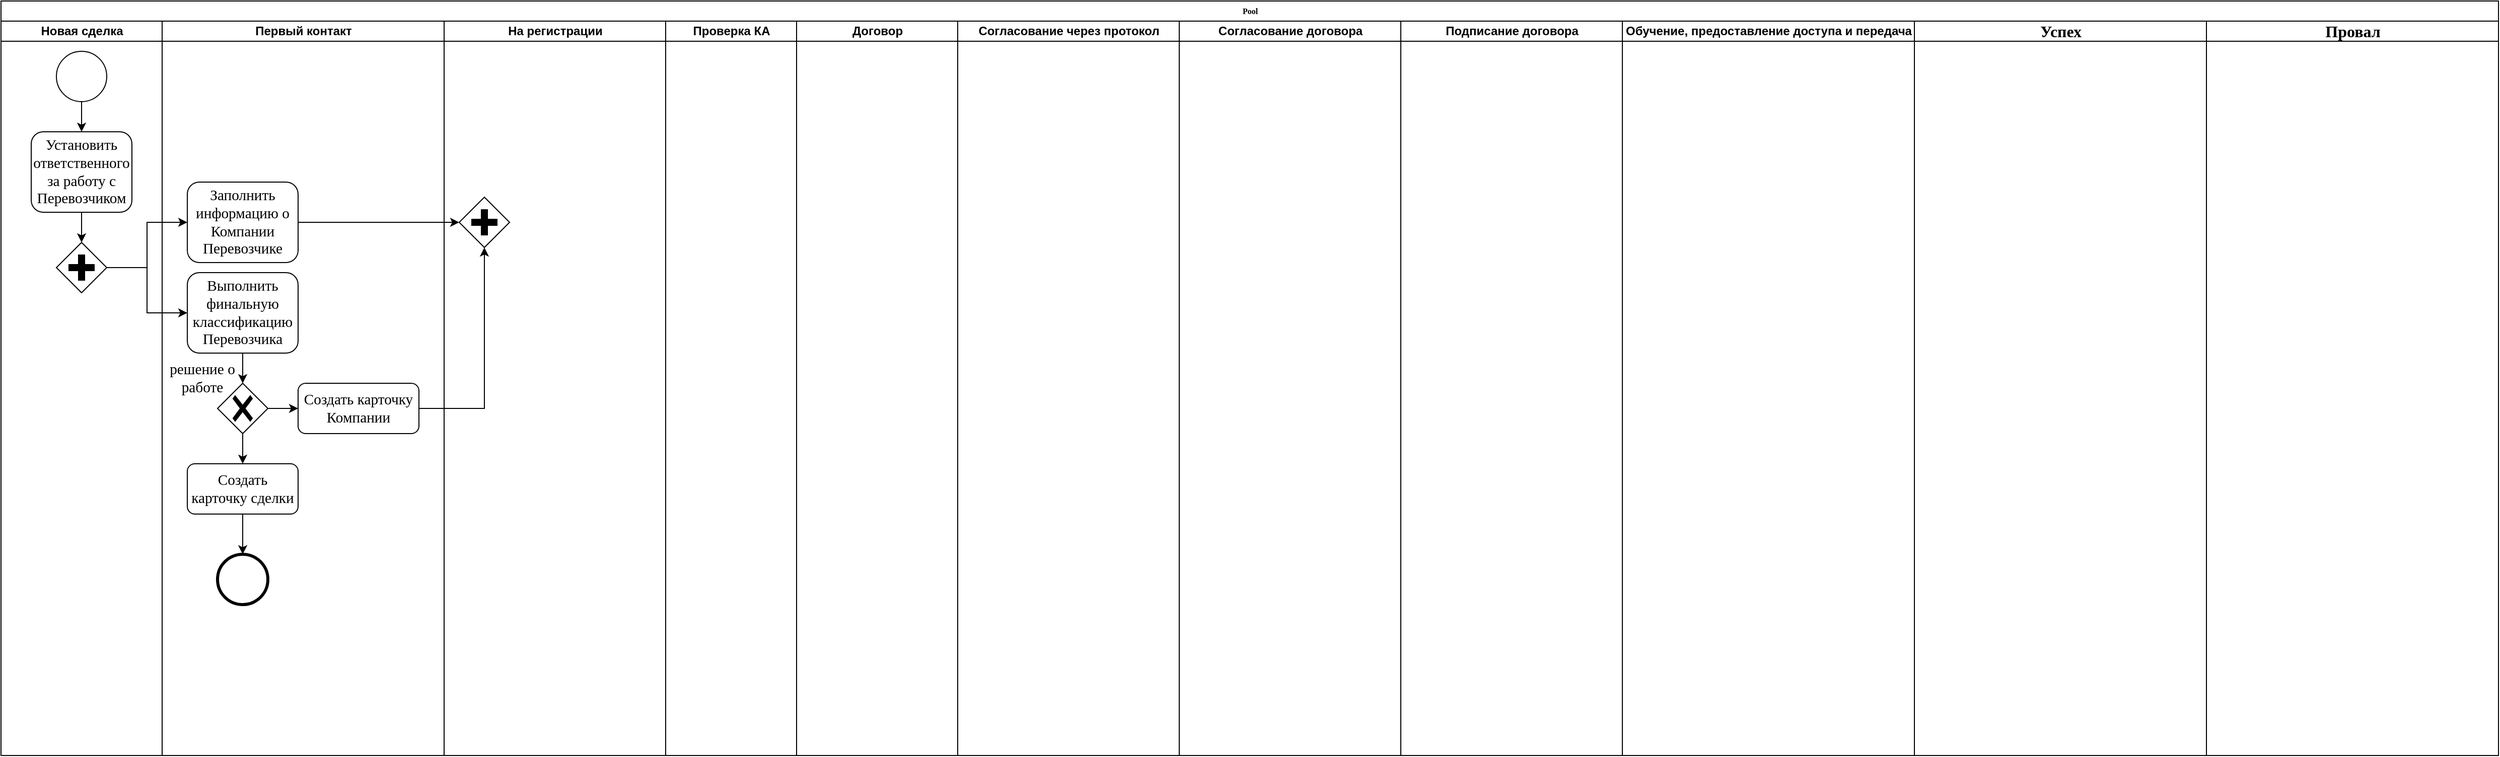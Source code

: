 <mxfile version="26.0.9">
  <diagram name="Page-1" id="74e2e168-ea6b-b213-b513-2b3c1d86103e">
    <mxGraphModel dx="794" dy="721" grid="1" gridSize="10" guides="1" tooltips="1" connect="1" arrows="1" fold="1" page="1" pageScale="1" pageWidth="1100" pageHeight="850" background="none" math="0" shadow="0">
      <root>
        <mxCell id="0" />
        <mxCell id="1" parent="0" />
        <mxCell id="77e6c97f196da883-1" value="Pool" style="swimlane;html=1;childLayout=stackLayout;startSize=20;rounded=0;shadow=0;labelBackgroundColor=none;strokeWidth=1;fontFamily=Verdana;fontSize=8;align=center;" parent="1" vertex="1">
          <mxGeometry x="70" y="40" width="2480" height="750" as="geometry" />
        </mxCell>
        <mxCell id="77e6c97f196da883-2" value="Новая сделка" style="swimlane;html=1;startSize=20;" parent="77e6c97f196da883-1" vertex="1">
          <mxGeometry y="20" width="160" height="730" as="geometry" />
        </mxCell>
        <mxCell id="77e6c97f196da883-9" value="&lt;span id=&quot;docs-internal-guid-e89998de-7fff-fcaf-f962-2c1cc0d7f8e0&quot;&gt;&lt;span style=&quot;font-size: 11pt; font-family: &amp;quot;Times New Roman&amp;quot;, serif; background-color: transparent; font-variant-numeric: normal; font-variant-east-asian: normal; font-variant-alternates: normal; font-variant-position: normal; font-variant-emoji: normal; vertical-align: baseline; white-space-collapse: preserve;&quot;&gt;Установить ответственного за работу с Перевозчиком&lt;/span&gt;&lt;/span&gt;" style="rounded=1;whiteSpace=wrap;html=1;shadow=0;labelBackgroundColor=none;strokeWidth=1;fontFamily=Verdana;fontSize=8;align=center;" parent="77e6c97f196da883-2" vertex="1">
          <mxGeometry x="30" y="110" width="100" height="80" as="geometry" />
        </mxCell>
        <mxCell id="NdipO9oE5KblEU7zIo_N-13" style="edgeStyle=orthogonalEdgeStyle;rounded=0;orthogonalLoop=1;jettySize=auto;html=1;entryX=0.5;entryY=0;entryDx=0;entryDy=0;" edge="1" parent="77e6c97f196da883-2" source="NdipO9oE5KblEU7zIo_N-12" target="77e6c97f196da883-9">
          <mxGeometry relative="1" as="geometry" />
        </mxCell>
        <mxCell id="NdipO9oE5KblEU7zIo_N-12" value="" style="points=[[0.145,0.145,0],[0.5,0,0],[0.855,0.145,0],[1,0.5,0],[0.855,0.855,0],[0.5,1,0],[0.145,0.855,0],[0,0.5,0]];shape=mxgraph.bpmn.event;html=1;verticalLabelPosition=bottom;labelBackgroundColor=#ffffff;verticalAlign=top;align=center;perimeter=ellipsePerimeter;outlineConnect=0;aspect=fixed;outline=standard;symbol=general;" vertex="1" parent="77e6c97f196da883-2">
          <mxGeometry x="55" y="30" width="50" height="50" as="geometry" />
        </mxCell>
        <mxCell id="NdipO9oE5KblEU7zIo_N-15" value="" style="points=[[0.25,0.25,0],[0.5,0,0],[0.75,0.25,0],[1,0.5,0],[0.75,0.75,0],[0.5,1,0],[0.25,0.75,0],[0,0.5,0]];shape=mxgraph.bpmn.gateway2;html=1;verticalLabelPosition=bottom;labelBackgroundColor=#ffffff;verticalAlign=top;align=center;perimeter=rhombusPerimeter;outlineConnect=0;outline=none;symbol=none;gwType=parallel;" vertex="1" parent="77e6c97f196da883-2">
          <mxGeometry x="55" y="220" width="50" height="50" as="geometry" />
        </mxCell>
        <mxCell id="NdipO9oE5KblEU7zIo_N-16" style="edgeStyle=orthogonalEdgeStyle;rounded=0;orthogonalLoop=1;jettySize=auto;html=1;entryX=0.5;entryY=0;entryDx=0;entryDy=0;entryPerimeter=0;" edge="1" parent="77e6c97f196da883-2" source="77e6c97f196da883-9" target="NdipO9oE5KblEU7zIo_N-15">
          <mxGeometry relative="1" as="geometry" />
        </mxCell>
        <mxCell id="77e6c97f196da883-3" value="Первый контакт" style="swimlane;html=1;startSize=20;" parent="77e6c97f196da883-1" vertex="1">
          <mxGeometry x="160" y="20" width="280" height="730" as="geometry" />
        </mxCell>
        <mxCell id="77e6c97f196da883-12" value="&lt;span id=&quot;docs-internal-guid-d5b0d1a6-7fff-bb77-70f7-6a18b83a8dd0&quot;&gt;&lt;span style=&quot;font-size: 11pt; font-family: &amp;quot;Times New Roman&amp;quot;, serif; background-color: transparent; font-variant-numeric: normal; font-variant-east-asian: normal; font-variant-alternates: normal; font-variant-position: normal; font-variant-emoji: normal; vertical-align: baseline; white-space-collapse: preserve;&quot;&gt;Заполнить информацию о Компании Перевозчике&lt;/span&gt;&lt;/span&gt;" style="rounded=1;whiteSpace=wrap;html=1;shadow=0;labelBackgroundColor=none;strokeWidth=1;fontFamily=Verdana;fontSize=8;align=center;" parent="77e6c97f196da883-3" vertex="1">
          <mxGeometry x="25" y="160" width="110" height="80" as="geometry" />
        </mxCell>
        <mxCell id="NdipO9oE5KblEU7zIo_N-21" value="" style="edgeStyle=orthogonalEdgeStyle;rounded=0;orthogonalLoop=1;jettySize=auto;html=1;entryX=0.5;entryY=0;entryDx=0;entryDy=0;entryPerimeter=0;" edge="1" parent="77e6c97f196da883-3" source="NdipO9oE5KblEU7zIo_N-17" target="NdipO9oE5KblEU7zIo_N-19">
          <mxGeometry relative="1" as="geometry" />
        </mxCell>
        <mxCell id="NdipO9oE5KblEU7zIo_N-17" value="&lt;span id=&quot;docs-internal-guid-d5b0d1a6-7fff-bb77-70f7-6a18b83a8dd0&quot;&gt;&lt;span style=&quot;font-size: 11pt; font-family: &amp;quot;Times New Roman&amp;quot;, serif; background-color: transparent; font-variant-numeric: normal; font-variant-east-asian: normal; font-variant-alternates: normal; font-variant-position: normal; font-variant-emoji: normal; vertical-align: baseline; white-space-collapse: preserve;&quot;&gt;Выполнить &lt;/span&gt;&lt;/span&gt;&lt;span id=&quot;docs-internal-guid-dcf88091-7fff-f348-bc5f-2ad3a1a93c64&quot;&gt;&lt;span style=&quot;font-size: 11pt; font-family: &amp;quot;Times New Roman&amp;quot;, serif; background-color: transparent; font-variant-numeric: normal; font-variant-east-asian: normal; font-variant-alternates: normal; font-variant-position: normal; font-variant-emoji: normal; vertical-align: baseline; white-space-collapse: preserve;&quot;&gt;финальную классификацию Перевозчика&lt;/span&gt;&lt;/span&gt;" style="rounded=1;whiteSpace=wrap;html=1;shadow=0;labelBackgroundColor=none;strokeWidth=1;fontFamily=Verdana;fontSize=8;align=center;" vertex="1" parent="77e6c97f196da883-3">
          <mxGeometry x="25" y="250" width="110" height="80" as="geometry" />
        </mxCell>
        <mxCell id="NdipO9oE5KblEU7zIo_N-19" value="" style="points=[[0.25,0.25,0],[0.5,0,0],[0.75,0.25,0],[1,0.5,0],[0.75,0.75,0],[0.5,1,0],[0.25,0.75,0],[0,0.5,0]];shape=mxgraph.bpmn.gateway2;html=1;verticalLabelPosition=bottom;labelBackgroundColor=#ffffff;verticalAlign=top;align=center;perimeter=rhombusPerimeter;outlineConnect=0;outline=none;symbol=none;gwType=exclusive;" vertex="1" parent="77e6c97f196da883-3">
          <mxGeometry x="55" y="360" width="50" height="50" as="geometry" />
        </mxCell>
        <mxCell id="NdipO9oE5KblEU7zIo_N-20" value="&lt;span id=&quot;docs-internal-guid-b72c4123-7fff-1bd9-1e77-3b93412c3f0c&quot;&gt;&lt;span style=&quot;font-size: 11pt; font-family: &amp;quot;Times New Roman&amp;quot;, serif; background-color: transparent; font-variant-numeric: normal; font-variant-east-asian: normal; font-variant-alternates: normal; font-variant-position: normal; font-variant-emoji: normal; vertical-align: baseline; white-space-collapse: preserve;&quot;&gt;решение о работе&lt;/span&gt;&lt;/span&gt;" style="text;html=1;strokeColor=none;fillColor=none;align=center;verticalAlign=middle;whiteSpace=wrap;rounded=0;" vertex="1" parent="77e6c97f196da883-3">
          <mxGeometry y="340" width="80" height="30" as="geometry" />
        </mxCell>
        <mxCell id="NdipO9oE5KblEU7zIo_N-24" value="&lt;span id=&quot;docs-internal-guid-855d7f60-7fff-0d19-a2cd-6114d17d4f31&quot;&gt;&lt;span style=&quot;font-size: 11pt; font-family: &amp;quot;Times New Roman&amp;quot;, serif; background-color: transparent; font-variant-numeric: normal; font-variant-east-asian: normal; font-variant-alternates: normal; font-variant-position: normal; font-variant-emoji: normal; vertical-align: baseline; white-space-collapse: preserve;&quot;&gt;Создать карточку сделки&lt;/span&gt;&lt;/span&gt;" style="rounded=1;whiteSpace=wrap;html=1;" vertex="1" parent="77e6c97f196da883-3">
          <mxGeometry x="25" y="440" width="110" height="50" as="geometry" />
        </mxCell>
        <mxCell id="NdipO9oE5KblEU7zIo_N-25" style="edgeStyle=orthogonalEdgeStyle;rounded=0;orthogonalLoop=1;jettySize=auto;html=1;entryX=0.5;entryY=0;entryDx=0;entryDy=0;" edge="1" parent="77e6c97f196da883-3" source="NdipO9oE5KblEU7zIo_N-19" target="NdipO9oE5KblEU7zIo_N-24">
          <mxGeometry relative="1" as="geometry" />
        </mxCell>
        <mxCell id="NdipO9oE5KblEU7zIo_N-37" value="" style="points=[[0.145,0.145,0],[0.5,0,0],[0.855,0.145,0],[1,0.5,0],[0.855,0.855,0],[0.5,1,0],[0.145,0.855,0],[0,0.5,0]];shape=mxgraph.bpmn.event;html=1;verticalLabelPosition=bottom;labelBackgroundColor=#ffffff;verticalAlign=top;align=center;perimeter=ellipsePerimeter;outlineConnect=0;aspect=fixed;outline=end;symbol=terminate2;" vertex="1" parent="77e6c97f196da883-3">
          <mxGeometry x="55" y="530" width="50" height="50" as="geometry" />
        </mxCell>
        <mxCell id="NdipO9oE5KblEU7zIo_N-38" style="edgeStyle=orthogonalEdgeStyle;rounded=0;orthogonalLoop=1;jettySize=auto;html=1;entryX=0.5;entryY=0;entryDx=0;entryDy=0;entryPerimeter=0;" edge="1" parent="77e6c97f196da883-3" source="NdipO9oE5KblEU7zIo_N-24" target="NdipO9oE5KblEU7zIo_N-37">
          <mxGeometry relative="1" as="geometry" />
        </mxCell>
        <mxCell id="NdipO9oE5KblEU7zIo_N-26" value="&lt;span id=&quot;docs-internal-guid-54ea3fc1-7fff-c6d2-06a8-ad6b1e6bc6e6&quot;&gt;&lt;span style=&quot;font-size: 11pt; font-family: &amp;quot;Times New Roman&amp;quot;, serif; background-color: transparent; font-variant-numeric: normal; font-variant-east-asian: normal; font-variant-alternates: normal; font-variant-position: normal; font-variant-emoji: normal; vertical-align: baseline; white-space-collapse: preserve;&quot;&gt;Создать карточку Компании&lt;/span&gt;&lt;/span&gt;" style="rounded=1;whiteSpace=wrap;html=1;" vertex="1" parent="77e6c97f196da883-3">
          <mxGeometry x="135" y="360" width="120" height="50" as="geometry" />
        </mxCell>
        <mxCell id="NdipO9oE5KblEU7zIo_N-33" style="edgeStyle=orthogonalEdgeStyle;rounded=0;orthogonalLoop=1;jettySize=auto;html=1;entryX=0;entryY=0.5;entryDx=0;entryDy=0;" edge="1" parent="77e6c97f196da883-3" source="NdipO9oE5KblEU7zIo_N-19" target="NdipO9oE5KblEU7zIo_N-26">
          <mxGeometry relative="1" as="geometry" />
        </mxCell>
        <mxCell id="77e6c97f196da883-4" value="На регистрации" style="swimlane;html=1;startSize=20;" parent="77e6c97f196da883-1" vertex="1">
          <mxGeometry x="440" y="20" width="220" height="730" as="geometry" />
        </mxCell>
        <mxCell id="NdipO9oE5KblEU7zIo_N-34" value="" style="points=[[0.25,0.25,0],[0.5,0,0],[0.75,0.25,0],[1,0.5,0],[0.75,0.75,0],[0.5,1,0],[0.25,0.75,0],[0,0.5,0]];shape=mxgraph.bpmn.gateway2;html=1;verticalLabelPosition=bottom;labelBackgroundColor=#ffffff;verticalAlign=top;align=center;perimeter=rhombusPerimeter;outlineConnect=0;outline=none;symbol=none;gwType=parallel;" vertex="1" parent="77e6c97f196da883-4">
          <mxGeometry x="15" y="175" width="50" height="50" as="geometry" />
        </mxCell>
        <mxCell id="77e6c97f196da883-5" value="Проверка КА" style="swimlane;html=1;startSize=20;" parent="77e6c97f196da883-1" vertex="1">
          <mxGeometry x="660" y="20" width="130" height="730" as="geometry" />
        </mxCell>
        <mxCell id="77e6c97f196da883-6" value="Договор" style="swimlane;html=1;startSize=20;" parent="77e6c97f196da883-1" vertex="1">
          <mxGeometry x="790" y="20" width="160" height="730" as="geometry" />
        </mxCell>
        <mxCell id="77e6c97f196da883-7" value="Согласование через протокол" style="swimlane;html=1;startSize=20;" parent="77e6c97f196da883-1" vertex="1">
          <mxGeometry x="950" y="20" width="220" height="730" as="geometry" />
        </mxCell>
        <mxCell id="NdipO9oE5KblEU7zIo_N-1" value="Согласование договора" style="swimlane;html=1;startSize=20;" vertex="1" parent="77e6c97f196da883-1">
          <mxGeometry x="1170" y="20" width="220" height="730" as="geometry" />
        </mxCell>
        <mxCell id="NdipO9oE5KblEU7zIo_N-3" value="Подписание договора" style="swimlane;html=1;startSize=20;" vertex="1" parent="77e6c97f196da883-1">
          <mxGeometry x="1390" y="20" width="220" height="730" as="geometry" />
        </mxCell>
        <mxCell id="NdipO9oE5KblEU7zIo_N-5" value="Обучение, предоставление доступа и передача" style="swimlane;html=1;startSize=20;" vertex="1" parent="77e6c97f196da883-1">
          <mxGeometry x="1610" y="20" width="290" height="730" as="geometry" />
        </mxCell>
        <mxCell id="NdipO9oE5KblEU7zIo_N-7" value="&lt;span id=&quot;docs-internal-guid-29bf8bf1-7fff-d4c1-9082-73fde2c16e3f&quot; style=&quot;font-weight:normal;&quot;&gt;&lt;span style=&quot;font-size: 12pt; font-family: &amp;quot;Times New Roman&amp;quot;, serif; background-color: transparent; font-weight: 700; font-variant-numeric: normal; font-variant-east-asian: normal; font-variant-alternates: normal; font-variant-position: normal; font-variant-emoji: normal; vertical-align: baseline; white-space: pre-wrap;&quot;&gt;Успех&lt;/span&gt;&lt;/span&gt;" style="swimlane;html=1;startSize=20;" vertex="1" parent="77e6c97f196da883-1">
          <mxGeometry x="1900" y="20" width="290" height="730" as="geometry" />
        </mxCell>
        <mxCell id="NdipO9oE5KblEU7zIo_N-9" value="&lt;span id=&quot;docs-internal-guid-29bf8bf1-7fff-d4c1-9082-73fde2c16e3f&quot; style=&quot;font-weight:normal;&quot;&gt;&lt;span style=&quot;font-size: 12pt; font-family: &amp;quot;Times New Roman&amp;quot;, serif; background-color: transparent; font-weight: 700; font-variant-numeric: normal; font-variant-east-asian: normal; font-variant-alternates: normal; font-variant-position: normal; font-variant-emoji: normal; vertical-align: baseline; white-space: pre-wrap;&quot;&gt;Провал&lt;/span&gt;&lt;/span&gt;" style="swimlane;html=1;startSize=20;" vertex="1" parent="77e6c97f196da883-1">
          <mxGeometry x="2190" y="20" width="290" height="730" as="geometry" />
        </mxCell>
        <mxCell id="NdipO9oE5KblEU7zIo_N-14" style="edgeStyle=orthogonalEdgeStyle;rounded=0;orthogonalLoop=1;jettySize=auto;html=1;entryX=0;entryY=0.5;entryDx=0;entryDy=0;" edge="1" parent="77e6c97f196da883-1" source="NdipO9oE5KblEU7zIo_N-15" target="77e6c97f196da883-12">
          <mxGeometry relative="1" as="geometry" />
        </mxCell>
        <mxCell id="NdipO9oE5KblEU7zIo_N-18" style="edgeStyle=orthogonalEdgeStyle;rounded=0;orthogonalLoop=1;jettySize=auto;html=1;entryX=0;entryY=0.5;entryDx=0;entryDy=0;" edge="1" parent="77e6c97f196da883-1" source="NdipO9oE5KblEU7zIo_N-15" target="NdipO9oE5KblEU7zIo_N-17">
          <mxGeometry relative="1" as="geometry" />
        </mxCell>
        <mxCell id="NdipO9oE5KblEU7zIo_N-35" style="edgeStyle=orthogonalEdgeStyle;rounded=0;orthogonalLoop=1;jettySize=auto;html=1;" edge="1" parent="77e6c97f196da883-1" source="77e6c97f196da883-12" target="NdipO9oE5KblEU7zIo_N-34">
          <mxGeometry relative="1" as="geometry" />
        </mxCell>
        <mxCell id="NdipO9oE5KblEU7zIo_N-36" style="edgeStyle=orthogonalEdgeStyle;rounded=0;orthogonalLoop=1;jettySize=auto;html=1;entryX=0.5;entryY=1;entryDx=0;entryDy=0;entryPerimeter=0;" edge="1" parent="77e6c97f196da883-1" source="NdipO9oE5KblEU7zIo_N-26" target="NdipO9oE5KblEU7zIo_N-34">
          <mxGeometry relative="1" as="geometry" />
        </mxCell>
      </root>
    </mxGraphModel>
  </diagram>
</mxfile>
